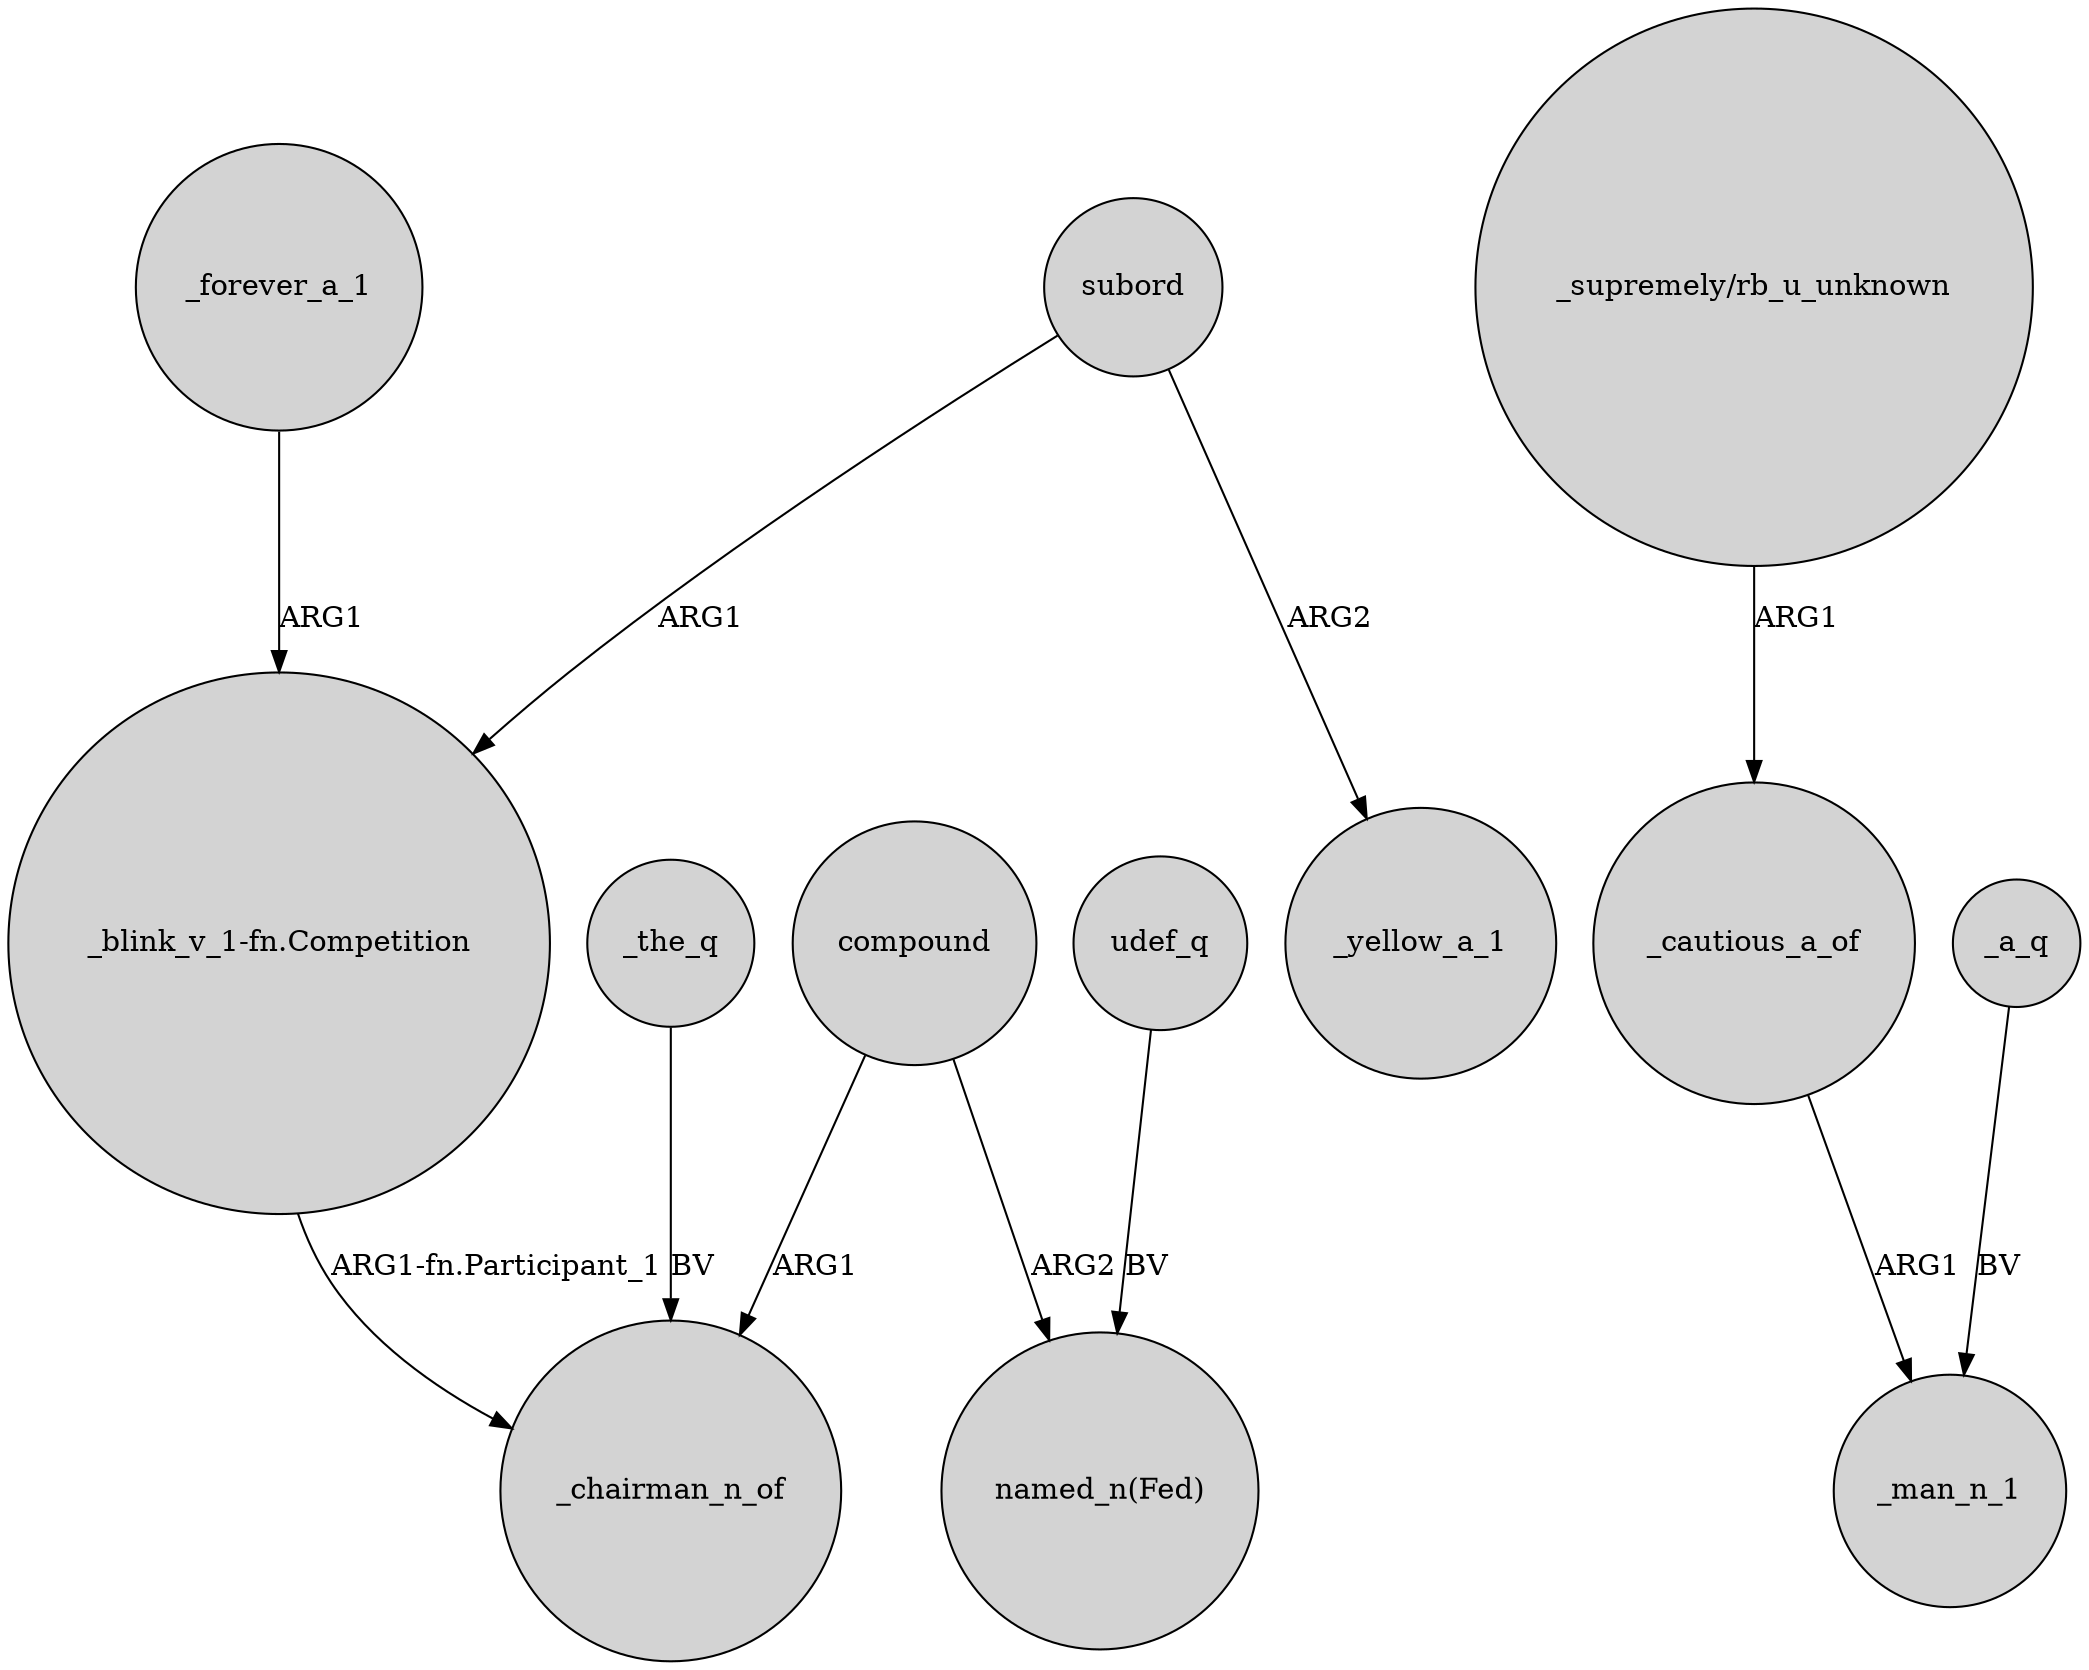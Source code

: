digraph {
	node [shape=circle style=filled]
	_forever_a_1 -> "_blink_v_1-fn.Competition" [label=ARG1]
	udef_q -> "named_n(Fed)" [label=BV]
	"_supremely/rb_u_unknown" -> _cautious_a_of [label=ARG1]
	_a_q -> _man_n_1 [label=BV]
	_the_q -> _chairman_n_of [label=BV]
	compound -> _chairman_n_of [label=ARG1]
	compound -> "named_n(Fed)" [label=ARG2]
	_cautious_a_of -> _man_n_1 [label=ARG1]
	subord -> _yellow_a_1 [label=ARG2]
	subord -> "_blink_v_1-fn.Competition" [label=ARG1]
	"_blink_v_1-fn.Competition" -> _chairman_n_of [label="ARG1-fn.Participant_1"]
}
